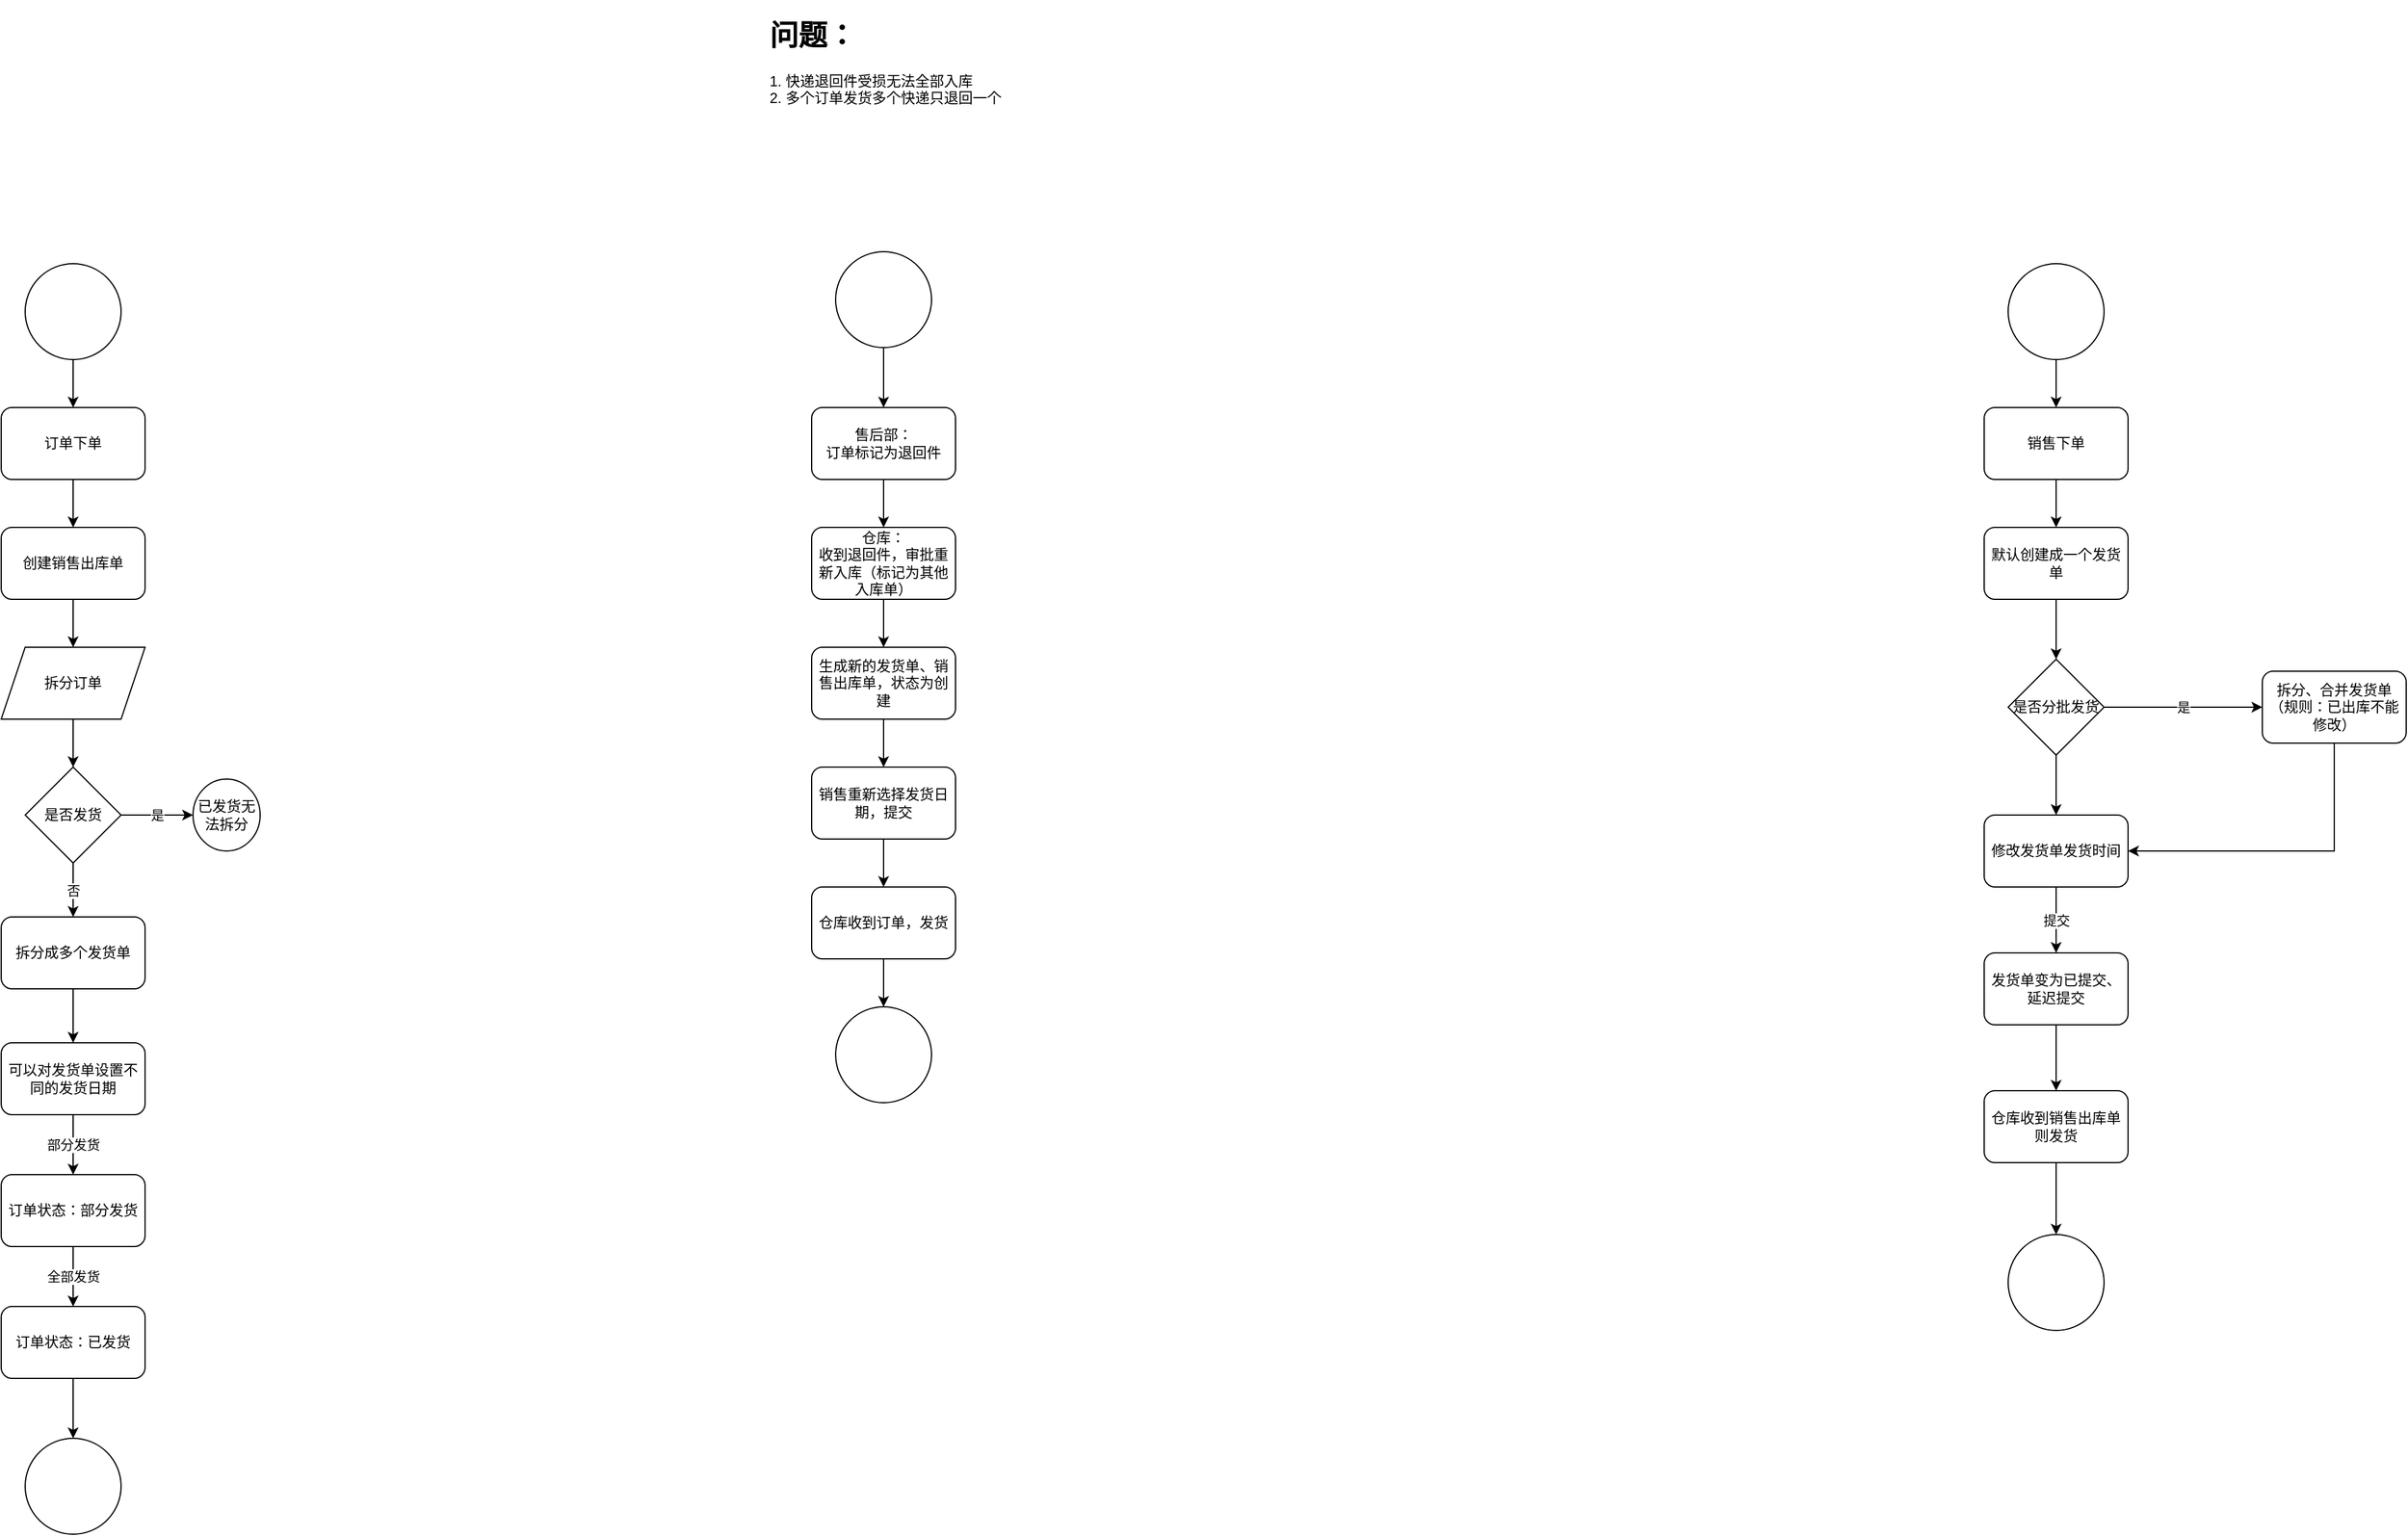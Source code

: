 <mxfile version="16.6.4" type="github">
  <diagram id="C5RBs43oDa-KdzZeNtuy" name="Page-1">
    <mxGraphModel dx="1422" dy="1923" grid="1" gridSize="10" guides="1" tooltips="1" connect="1" arrows="1" fold="1" page="1" pageScale="1" pageWidth="827" pageHeight="1169" math="0" shadow="0">
      <root>
        <mxCell id="WIyWlLk6GJQsqaUBKTNV-0" />
        <mxCell id="WIyWlLk6GJQsqaUBKTNV-1" parent="WIyWlLk6GJQsqaUBKTNV-0" />
        <mxCell id="AFWHIX_xCTyR2BvoL2W4-3" style="edgeStyle=orthogonalEdgeStyle;rounded=0;orthogonalLoop=1;jettySize=auto;html=1;" edge="1" parent="WIyWlLk6GJQsqaUBKTNV-1" source="AFWHIX_xCTyR2BvoL2W4-0" target="AFWHIX_xCTyR2BvoL2W4-1">
          <mxGeometry relative="1" as="geometry" />
        </mxCell>
        <mxCell id="AFWHIX_xCTyR2BvoL2W4-0" value="" style="ellipse;whiteSpace=wrap;html=1;aspect=fixed;" vertex="1" parent="WIyWlLk6GJQsqaUBKTNV-1">
          <mxGeometry x="374" y="10" width="80" height="80" as="geometry" />
        </mxCell>
        <mxCell id="AFWHIX_xCTyR2BvoL2W4-4" style="edgeStyle=orthogonalEdgeStyle;rounded=0;orthogonalLoop=1;jettySize=auto;html=1;" edge="1" parent="WIyWlLk6GJQsqaUBKTNV-1" source="AFWHIX_xCTyR2BvoL2W4-1" target="AFWHIX_xCTyR2BvoL2W4-2">
          <mxGeometry relative="1" as="geometry" />
        </mxCell>
        <mxCell id="AFWHIX_xCTyR2BvoL2W4-1" value="订单下单" style="rounded=1;whiteSpace=wrap;html=1;" vertex="1" parent="WIyWlLk6GJQsqaUBKTNV-1">
          <mxGeometry x="354" y="130" width="120" height="60" as="geometry" />
        </mxCell>
        <mxCell id="AFWHIX_xCTyR2BvoL2W4-6" style="edgeStyle=orthogonalEdgeStyle;rounded=0;orthogonalLoop=1;jettySize=auto;html=1;" edge="1" parent="WIyWlLk6GJQsqaUBKTNV-1" source="AFWHIX_xCTyR2BvoL2W4-2" target="AFWHIX_xCTyR2BvoL2W4-5">
          <mxGeometry relative="1" as="geometry" />
        </mxCell>
        <mxCell id="AFWHIX_xCTyR2BvoL2W4-2" value="创建销售出库单" style="rounded=1;whiteSpace=wrap;html=1;" vertex="1" parent="WIyWlLk6GJQsqaUBKTNV-1">
          <mxGeometry x="354" y="230" width="120" height="60" as="geometry" />
        </mxCell>
        <mxCell id="AFWHIX_xCTyR2BvoL2W4-8" style="edgeStyle=orthogonalEdgeStyle;rounded=0;orthogonalLoop=1;jettySize=auto;html=1;" edge="1" parent="WIyWlLk6GJQsqaUBKTNV-1" source="AFWHIX_xCTyR2BvoL2W4-5" target="AFWHIX_xCTyR2BvoL2W4-7">
          <mxGeometry relative="1" as="geometry" />
        </mxCell>
        <mxCell id="AFWHIX_xCTyR2BvoL2W4-5" value="拆分订单" style="shape=parallelogram;perimeter=parallelogramPerimeter;whiteSpace=wrap;html=1;fixedSize=1;" vertex="1" parent="WIyWlLk6GJQsqaUBKTNV-1">
          <mxGeometry x="354" y="330" width="120" height="60" as="geometry" />
        </mxCell>
        <mxCell id="AFWHIX_xCTyR2BvoL2W4-10" value="否" style="edgeStyle=orthogonalEdgeStyle;rounded=0;orthogonalLoop=1;jettySize=auto;html=1;" edge="1" parent="WIyWlLk6GJQsqaUBKTNV-1" source="AFWHIX_xCTyR2BvoL2W4-7" target="AFWHIX_xCTyR2BvoL2W4-9">
          <mxGeometry relative="1" as="geometry" />
        </mxCell>
        <mxCell id="AFWHIX_xCTyR2BvoL2W4-12" value="是" style="edgeStyle=orthogonalEdgeStyle;rounded=0;orthogonalLoop=1;jettySize=auto;html=1;" edge="1" parent="WIyWlLk6GJQsqaUBKTNV-1" source="AFWHIX_xCTyR2BvoL2W4-7" target="AFWHIX_xCTyR2BvoL2W4-11">
          <mxGeometry relative="1" as="geometry" />
        </mxCell>
        <mxCell id="AFWHIX_xCTyR2BvoL2W4-7" value="是否发货" style="rhombus;whiteSpace=wrap;html=1;" vertex="1" parent="WIyWlLk6GJQsqaUBKTNV-1">
          <mxGeometry x="374" y="430" width="80" height="80" as="geometry" />
        </mxCell>
        <mxCell id="AFWHIX_xCTyR2BvoL2W4-14" style="edgeStyle=orthogonalEdgeStyle;rounded=0;orthogonalLoop=1;jettySize=auto;html=1;" edge="1" parent="WIyWlLk6GJQsqaUBKTNV-1" source="AFWHIX_xCTyR2BvoL2W4-9" target="AFWHIX_xCTyR2BvoL2W4-13">
          <mxGeometry relative="1" as="geometry" />
        </mxCell>
        <mxCell id="AFWHIX_xCTyR2BvoL2W4-9" value="拆分成多个发货单" style="rounded=1;whiteSpace=wrap;html=1;" vertex="1" parent="WIyWlLk6GJQsqaUBKTNV-1">
          <mxGeometry x="354" y="555" width="120" height="60" as="geometry" />
        </mxCell>
        <mxCell id="AFWHIX_xCTyR2BvoL2W4-11" value="已发货无法拆分" style="ellipse;whiteSpace=wrap;html=1;" vertex="1" parent="WIyWlLk6GJQsqaUBKTNV-1">
          <mxGeometry x="514" y="440" width="56" height="60" as="geometry" />
        </mxCell>
        <mxCell id="AFWHIX_xCTyR2BvoL2W4-16" value="部分发货" style="edgeStyle=orthogonalEdgeStyle;rounded=0;orthogonalLoop=1;jettySize=auto;html=1;" edge="1" parent="WIyWlLk6GJQsqaUBKTNV-1" source="AFWHIX_xCTyR2BvoL2W4-13" target="AFWHIX_xCTyR2BvoL2W4-15">
          <mxGeometry relative="1" as="geometry" />
        </mxCell>
        <mxCell id="AFWHIX_xCTyR2BvoL2W4-13" value="可以对发货单设置不同的发货日期" style="rounded=1;whiteSpace=wrap;html=1;" vertex="1" parent="WIyWlLk6GJQsqaUBKTNV-1">
          <mxGeometry x="354" y="660" width="120" height="60" as="geometry" />
        </mxCell>
        <mxCell id="AFWHIX_xCTyR2BvoL2W4-18" value="全部发货" style="edgeStyle=orthogonalEdgeStyle;rounded=0;orthogonalLoop=1;jettySize=auto;html=1;" edge="1" parent="WIyWlLk6GJQsqaUBKTNV-1" source="AFWHIX_xCTyR2BvoL2W4-15" target="AFWHIX_xCTyR2BvoL2W4-17">
          <mxGeometry relative="1" as="geometry" />
        </mxCell>
        <mxCell id="AFWHIX_xCTyR2BvoL2W4-15" value="订单状态：部分发货" style="rounded=1;whiteSpace=wrap;html=1;" vertex="1" parent="WIyWlLk6GJQsqaUBKTNV-1">
          <mxGeometry x="354" y="770" width="120" height="60" as="geometry" />
        </mxCell>
        <mxCell id="AFWHIX_xCTyR2BvoL2W4-21" style="edgeStyle=orthogonalEdgeStyle;rounded=0;orthogonalLoop=1;jettySize=auto;html=1;" edge="1" parent="WIyWlLk6GJQsqaUBKTNV-1" source="AFWHIX_xCTyR2BvoL2W4-17" target="AFWHIX_xCTyR2BvoL2W4-20">
          <mxGeometry relative="1" as="geometry" />
        </mxCell>
        <mxCell id="AFWHIX_xCTyR2BvoL2W4-17" value="订单状态：已发货" style="rounded=1;whiteSpace=wrap;html=1;" vertex="1" parent="WIyWlLk6GJQsqaUBKTNV-1">
          <mxGeometry x="354" y="880" width="120" height="60" as="geometry" />
        </mxCell>
        <mxCell id="AFWHIX_xCTyR2BvoL2W4-20" value="" style="ellipse;whiteSpace=wrap;html=1;aspect=fixed;" vertex="1" parent="WIyWlLk6GJQsqaUBKTNV-1">
          <mxGeometry x="374" y="990" width="80" height="80" as="geometry" />
        </mxCell>
        <mxCell id="AFWHIX_xCTyR2BvoL2W4-25" style="edgeStyle=orthogonalEdgeStyle;rounded=0;orthogonalLoop=1;jettySize=auto;html=1;" edge="1" parent="WIyWlLk6GJQsqaUBKTNV-1" source="AFWHIX_xCTyR2BvoL2W4-22" target="AFWHIX_xCTyR2BvoL2W4-24">
          <mxGeometry relative="1" as="geometry" />
        </mxCell>
        <mxCell id="AFWHIX_xCTyR2BvoL2W4-22" value="" style="ellipse;whiteSpace=wrap;html=1;aspect=fixed;" vertex="1" parent="WIyWlLk6GJQsqaUBKTNV-1">
          <mxGeometry x="1050" width="80" height="80" as="geometry" />
        </mxCell>
        <mxCell id="AFWHIX_xCTyR2BvoL2W4-23" value="&lt;h1&gt;问题：&lt;/h1&gt;&lt;div&gt;1. 快递退回件受损无法全部入库&lt;/div&gt;&lt;div&gt;2. 多个订单发货多个快递只退回一个&lt;/div&gt;" style="text;html=1;strokeColor=none;fillColor=none;spacing=5;spacingTop=-20;whiteSpace=wrap;overflow=hidden;rounded=0;" vertex="1" parent="WIyWlLk6GJQsqaUBKTNV-1">
          <mxGeometry x="990" y="-200" width="370" height="120" as="geometry" />
        </mxCell>
        <mxCell id="AFWHIX_xCTyR2BvoL2W4-27" style="edgeStyle=orthogonalEdgeStyle;rounded=0;orthogonalLoop=1;jettySize=auto;html=1;" edge="1" parent="WIyWlLk6GJQsqaUBKTNV-1" source="AFWHIX_xCTyR2BvoL2W4-24" target="AFWHIX_xCTyR2BvoL2W4-26">
          <mxGeometry relative="1" as="geometry" />
        </mxCell>
        <mxCell id="AFWHIX_xCTyR2BvoL2W4-24" value="售后部：&lt;br&gt;订单标记为退回件" style="rounded=1;whiteSpace=wrap;html=1;" vertex="1" parent="WIyWlLk6GJQsqaUBKTNV-1">
          <mxGeometry x="1030" y="130" width="120" height="60" as="geometry" />
        </mxCell>
        <mxCell id="AFWHIX_xCTyR2BvoL2W4-29" value="" style="edgeStyle=orthogonalEdgeStyle;rounded=0;orthogonalLoop=1;jettySize=auto;html=1;" edge="1" parent="WIyWlLk6GJQsqaUBKTNV-1" source="AFWHIX_xCTyR2BvoL2W4-26" target="AFWHIX_xCTyR2BvoL2W4-28">
          <mxGeometry relative="1" as="geometry" />
        </mxCell>
        <mxCell id="AFWHIX_xCTyR2BvoL2W4-26" value="仓库：&lt;br&gt;收到退回件，审批重新入库（标记为其他入库单）" style="rounded=1;whiteSpace=wrap;html=1;" vertex="1" parent="WIyWlLk6GJQsqaUBKTNV-1">
          <mxGeometry x="1030" y="230" width="120" height="60" as="geometry" />
        </mxCell>
        <mxCell id="AFWHIX_xCTyR2BvoL2W4-52" value="" style="edgeStyle=orthogonalEdgeStyle;rounded=0;orthogonalLoop=1;jettySize=auto;html=1;" edge="1" parent="WIyWlLk6GJQsqaUBKTNV-1" source="AFWHIX_xCTyR2BvoL2W4-28" target="AFWHIX_xCTyR2BvoL2W4-51">
          <mxGeometry relative="1" as="geometry" />
        </mxCell>
        <mxCell id="AFWHIX_xCTyR2BvoL2W4-28" value="生成新的发货单、销售出库单，状态为创建" style="whiteSpace=wrap;html=1;rounded=1;" vertex="1" parent="WIyWlLk6GJQsqaUBKTNV-1">
          <mxGeometry x="1030" y="330" width="120" height="60" as="geometry" />
        </mxCell>
        <mxCell id="AFWHIX_xCTyR2BvoL2W4-33" style="edgeStyle=orthogonalEdgeStyle;rounded=0;orthogonalLoop=1;jettySize=auto;html=1;" edge="1" parent="WIyWlLk6GJQsqaUBKTNV-1" source="AFWHIX_xCTyR2BvoL2W4-30" target="AFWHIX_xCTyR2BvoL2W4-31">
          <mxGeometry relative="1" as="geometry" />
        </mxCell>
        <mxCell id="AFWHIX_xCTyR2BvoL2W4-30" value="" style="ellipse;whiteSpace=wrap;html=1;aspect=fixed;" vertex="1" parent="WIyWlLk6GJQsqaUBKTNV-1">
          <mxGeometry x="2028" y="10" width="80" height="80" as="geometry" />
        </mxCell>
        <mxCell id="AFWHIX_xCTyR2BvoL2W4-34" style="edgeStyle=orthogonalEdgeStyle;rounded=0;orthogonalLoop=1;jettySize=auto;html=1;" edge="1" parent="WIyWlLk6GJQsqaUBKTNV-1" source="AFWHIX_xCTyR2BvoL2W4-31" target="AFWHIX_xCTyR2BvoL2W4-32">
          <mxGeometry relative="1" as="geometry" />
        </mxCell>
        <mxCell id="AFWHIX_xCTyR2BvoL2W4-31" value="销售下单" style="rounded=1;whiteSpace=wrap;html=1;" vertex="1" parent="WIyWlLk6GJQsqaUBKTNV-1">
          <mxGeometry x="2008" y="130" width="120" height="60" as="geometry" />
        </mxCell>
        <mxCell id="AFWHIX_xCTyR2BvoL2W4-38" style="edgeStyle=orthogonalEdgeStyle;rounded=0;orthogonalLoop=1;jettySize=auto;html=1;" edge="1" parent="WIyWlLk6GJQsqaUBKTNV-1" source="AFWHIX_xCTyR2BvoL2W4-32" target="AFWHIX_xCTyR2BvoL2W4-37">
          <mxGeometry relative="1" as="geometry" />
        </mxCell>
        <mxCell id="AFWHIX_xCTyR2BvoL2W4-32" value="默认创建成一个发货单" style="rounded=1;whiteSpace=wrap;html=1;" vertex="1" parent="WIyWlLk6GJQsqaUBKTNV-1">
          <mxGeometry x="2008" y="230" width="120" height="60" as="geometry" />
        </mxCell>
        <mxCell id="AFWHIX_xCTyR2BvoL2W4-40" value="是" style="edgeStyle=orthogonalEdgeStyle;rounded=0;orthogonalLoop=1;jettySize=auto;html=1;" edge="1" parent="WIyWlLk6GJQsqaUBKTNV-1" source="AFWHIX_xCTyR2BvoL2W4-37" target="AFWHIX_xCTyR2BvoL2W4-39">
          <mxGeometry relative="1" as="geometry" />
        </mxCell>
        <mxCell id="AFWHIX_xCTyR2BvoL2W4-42" style="edgeStyle=orthogonalEdgeStyle;rounded=0;orthogonalLoop=1;jettySize=auto;html=1;" edge="1" parent="WIyWlLk6GJQsqaUBKTNV-1" source="AFWHIX_xCTyR2BvoL2W4-37" target="AFWHIX_xCTyR2BvoL2W4-41">
          <mxGeometry relative="1" as="geometry" />
        </mxCell>
        <mxCell id="AFWHIX_xCTyR2BvoL2W4-37" value="是否分批发货" style="rhombus;whiteSpace=wrap;html=1;" vertex="1" parent="WIyWlLk6GJQsqaUBKTNV-1">
          <mxGeometry x="2028" y="340" width="80" height="80" as="geometry" />
        </mxCell>
        <mxCell id="AFWHIX_xCTyR2BvoL2W4-43" style="edgeStyle=orthogonalEdgeStyle;rounded=0;orthogonalLoop=1;jettySize=auto;html=1;entryX=1;entryY=0.5;entryDx=0;entryDy=0;exitX=0.5;exitY=1;exitDx=0;exitDy=0;" edge="1" parent="WIyWlLk6GJQsqaUBKTNV-1" source="AFWHIX_xCTyR2BvoL2W4-39" target="AFWHIX_xCTyR2BvoL2W4-41">
          <mxGeometry relative="1" as="geometry" />
        </mxCell>
        <mxCell id="AFWHIX_xCTyR2BvoL2W4-39" value="拆分、合并发货单&lt;br&gt;（规则：已出库不能修改）" style="rounded=1;whiteSpace=wrap;html=1;" vertex="1" parent="WIyWlLk6GJQsqaUBKTNV-1">
          <mxGeometry x="2240" y="350" width="120" height="60" as="geometry" />
        </mxCell>
        <mxCell id="AFWHIX_xCTyR2BvoL2W4-45" value="提交" style="edgeStyle=orthogonalEdgeStyle;rounded=0;orthogonalLoop=1;jettySize=auto;html=1;" edge="1" parent="WIyWlLk6GJQsqaUBKTNV-1" source="AFWHIX_xCTyR2BvoL2W4-41" target="AFWHIX_xCTyR2BvoL2W4-44">
          <mxGeometry relative="1" as="geometry" />
        </mxCell>
        <mxCell id="AFWHIX_xCTyR2BvoL2W4-41" value="修改发货单发货时间" style="rounded=1;whiteSpace=wrap;html=1;" vertex="1" parent="WIyWlLk6GJQsqaUBKTNV-1">
          <mxGeometry x="2008" y="470" width="120" height="60" as="geometry" />
        </mxCell>
        <mxCell id="AFWHIX_xCTyR2BvoL2W4-47" style="edgeStyle=orthogonalEdgeStyle;rounded=0;orthogonalLoop=1;jettySize=auto;html=1;" edge="1" parent="WIyWlLk6GJQsqaUBKTNV-1" source="AFWHIX_xCTyR2BvoL2W4-44" target="AFWHIX_xCTyR2BvoL2W4-46">
          <mxGeometry relative="1" as="geometry" />
        </mxCell>
        <mxCell id="AFWHIX_xCTyR2BvoL2W4-44" value="发货单变为已提交、延迟提交" style="rounded=1;whiteSpace=wrap;html=1;" vertex="1" parent="WIyWlLk6GJQsqaUBKTNV-1">
          <mxGeometry x="2008" y="585" width="120" height="60" as="geometry" />
        </mxCell>
        <mxCell id="AFWHIX_xCTyR2BvoL2W4-50" style="edgeStyle=orthogonalEdgeStyle;rounded=0;orthogonalLoop=1;jettySize=auto;html=1;" edge="1" parent="WIyWlLk6GJQsqaUBKTNV-1" source="AFWHIX_xCTyR2BvoL2W4-46" target="AFWHIX_xCTyR2BvoL2W4-49">
          <mxGeometry relative="1" as="geometry" />
        </mxCell>
        <mxCell id="AFWHIX_xCTyR2BvoL2W4-46" value="仓库收到销售出库单则发货" style="rounded=1;whiteSpace=wrap;html=1;" vertex="1" parent="WIyWlLk6GJQsqaUBKTNV-1">
          <mxGeometry x="2008" y="700" width="120" height="60" as="geometry" />
        </mxCell>
        <mxCell id="AFWHIX_xCTyR2BvoL2W4-49" value="" style="ellipse;whiteSpace=wrap;html=1;aspect=fixed;" vertex="1" parent="WIyWlLk6GJQsqaUBKTNV-1">
          <mxGeometry x="2028" y="820" width="80" height="80" as="geometry" />
        </mxCell>
        <mxCell id="AFWHIX_xCTyR2BvoL2W4-54" style="edgeStyle=orthogonalEdgeStyle;rounded=0;orthogonalLoop=1;jettySize=auto;html=1;" edge="1" parent="WIyWlLk6GJQsqaUBKTNV-1" source="AFWHIX_xCTyR2BvoL2W4-51" target="AFWHIX_xCTyR2BvoL2W4-55">
          <mxGeometry relative="1" as="geometry">
            <mxPoint x="1090" y="530" as="targetPoint" />
          </mxGeometry>
        </mxCell>
        <mxCell id="AFWHIX_xCTyR2BvoL2W4-51" value="销售重新选择发货日期，提交" style="whiteSpace=wrap;html=1;rounded=1;" vertex="1" parent="WIyWlLk6GJQsqaUBKTNV-1">
          <mxGeometry x="1030" y="430" width="120" height="60" as="geometry" />
        </mxCell>
        <mxCell id="AFWHIX_xCTyR2BvoL2W4-57" style="edgeStyle=orthogonalEdgeStyle;rounded=0;orthogonalLoop=1;jettySize=auto;html=1;" edge="1" parent="WIyWlLk6GJQsqaUBKTNV-1" source="AFWHIX_xCTyR2BvoL2W4-55" target="AFWHIX_xCTyR2BvoL2W4-56">
          <mxGeometry relative="1" as="geometry" />
        </mxCell>
        <mxCell id="AFWHIX_xCTyR2BvoL2W4-55" value="仓库收到订单，发货" style="rounded=1;whiteSpace=wrap;html=1;" vertex="1" parent="WIyWlLk6GJQsqaUBKTNV-1">
          <mxGeometry x="1030" y="530" width="120" height="60" as="geometry" />
        </mxCell>
        <mxCell id="AFWHIX_xCTyR2BvoL2W4-56" value="" style="ellipse;whiteSpace=wrap;html=1;aspect=fixed;" vertex="1" parent="WIyWlLk6GJQsqaUBKTNV-1">
          <mxGeometry x="1050" y="630" width="80" height="80" as="geometry" />
        </mxCell>
      </root>
    </mxGraphModel>
  </diagram>
</mxfile>
